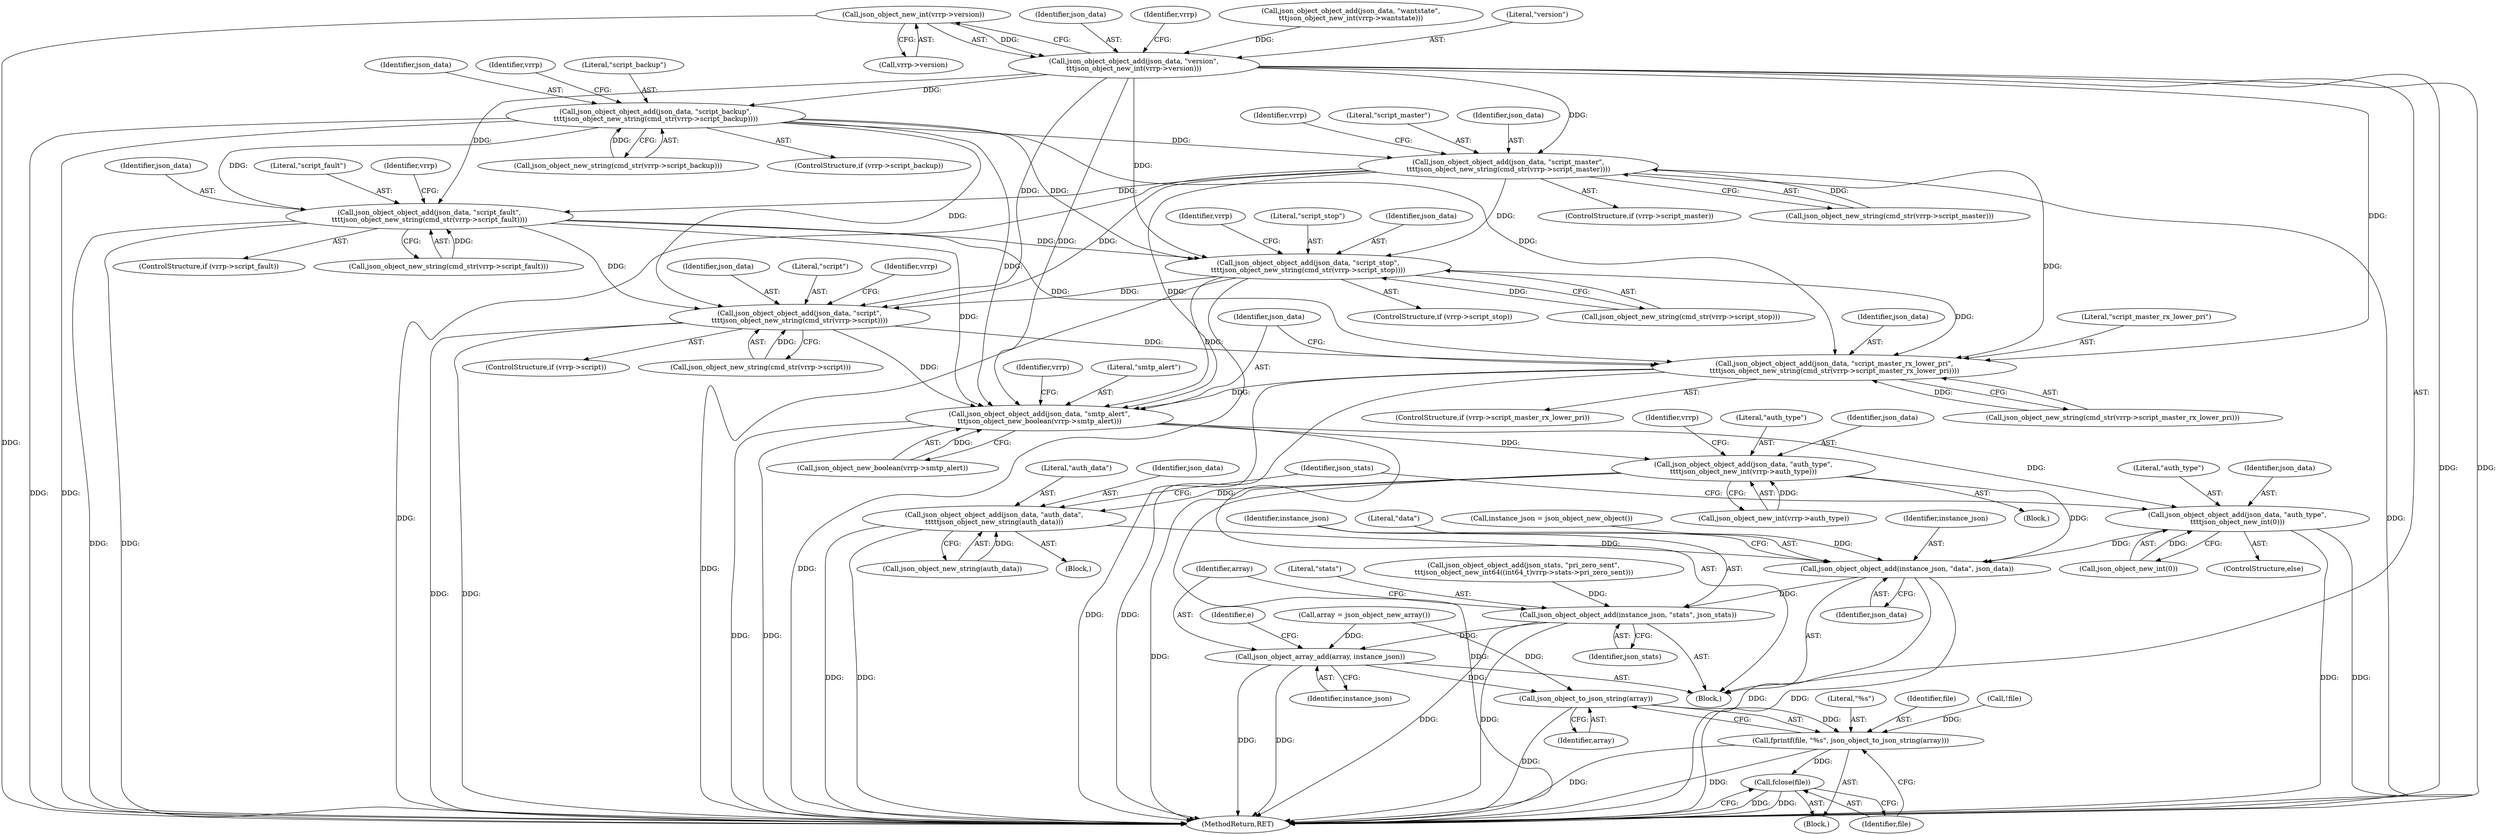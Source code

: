digraph "0_keepalived_04f2d32871bb3b11d7dc024039952f2fe2750306_3@pointer" {
"1000669" [label="(Call,json_object_new_int(vrrp->version))"];
"1000666" [label="(Call,json_object_object_add(json_data, \"version\",\n\t\t\tjson_object_new_int(vrrp->version)))"];
"1000677" [label="(Call,json_object_object_add(json_data, \"script_backup\",\n\t\t\t\tjson_object_new_string(cmd_str(vrrp->script_backup))))"];
"1000689" [label="(Call,json_object_object_add(json_data, \"script_master\",\n\t\t\t\tjson_object_new_string(cmd_str(vrrp->script_master))))"];
"1000701" [label="(Call,json_object_object_add(json_data, \"script_fault\",\n\t\t\t\tjson_object_new_string(cmd_str(vrrp->script_fault))))"];
"1000713" [label="(Call,json_object_object_add(json_data, \"script_stop\",\n\t\t\t\tjson_object_new_string(cmd_str(vrrp->script_stop))))"];
"1000725" [label="(Call,json_object_object_add(json_data, \"script\",\n\t\t\t\tjson_object_new_string(cmd_str(vrrp->script))))"];
"1000737" [label="(Call,json_object_object_add(json_data, \"script_master_rx_lower_pri\",\n\t\t\t\tjson_object_new_string(cmd_str(vrrp->script_master_rx_lower_pri))))"];
"1000745" [label="(Call,json_object_object_add(json_data, \"smtp_alert\",\n\t\t\tjson_object_new_boolean(vrrp->smtp_alert)))"];
"1000757" [label="(Call,json_object_object_add(json_data, \"auth_type\",\n\t\t\t\tjson_object_new_int(vrrp->auth_type)))"];
"1000789" [label="(Call,json_object_object_add(json_data, \"auth_data\",\n\t\t\t\t\tjson_object_new_string(auth_data)))"];
"1000942" [label="(Call,json_object_object_add(instance_json, \"data\", json_data))"];
"1000946" [label="(Call,json_object_object_add(instance_json, \"stats\", json_stats))"];
"1000950" [label="(Call,json_object_array_add(array, instance_json))"];
"1000956" [label="(Call,json_object_to_json_string(array))"];
"1000953" [label="(Call,fprintf(file, \"%s\", json_object_to_json_string(array)))"];
"1000958" [label="(Call,fclose(file))"];
"1000795" [label="(Call,json_object_object_add(json_data, \"auth_type\",\n\t\t\t\tjson_object_new_int(0)))"];
"1000960" [label="(MethodReturn,RET)"];
"1000797" [label="(Literal,\"auth_type\")"];
"1000711" [label="(Identifier,vrrp)"];
"1000723" [label="(Identifier,vrrp)"];
"1000667" [label="(Identifier,json_data)"];
"1000699" [label="(Identifier,vrrp)"];
"1000715" [label="(Literal,\"script_stop\")"];
"1000798" [label="(Call,json_object_new_int(0))"];
"1000794" [label="(ControlStructure,else)"];
"1000946" [label="(Call,json_object_object_add(instance_json, \"stats\", json_stats))"];
"1000680" [label="(Call,json_object_new_string(cmd_str(vrrp->script_backup)))"];
"1000957" [label="(Identifier,array)"];
"1000739" [label="(Literal,\"script_master_rx_lower_pri\")"];
"1000952" [label="(Identifier,instance_json)"];
"1000956" [label="(Call,json_object_to_json_string(array))"];
"1000943" [label="(Identifier,instance_json)"];
"1000958" [label="(Call,fclose(file))"];
"1000691" [label="(Literal,\"script_master\")"];
"1000675" [label="(Identifier,vrrp)"];
"1000128" [label="(Call,array = json_object_new_array())"];
"1000713" [label="(Call,json_object_object_add(json_data, \"script_stop\",\n\t\t\t\tjson_object_new_string(cmd_str(vrrp->script_stop))))"];
"1000945" [label="(Identifier,json_data)"];
"1000789" [label="(Call,json_object_object_add(json_data, \"auth_data\",\n\t\t\t\t\tjson_object_new_string(auth_data)))"];
"1000792" [label="(Call,json_object_new_string(auth_data))"];
"1000959" [label="(Identifier,file)"];
"1000791" [label="(Literal,\"auth_data\")"];
"1000948" [label="(Literal,\"stats\")"];
"1000953" [label="(Call,fprintf(file, \"%s\", json_object_to_json_string(array)))"];
"1000702" [label="(Identifier,json_data)"];
"1000748" [label="(Call,json_object_new_boolean(vrrp->smtp_alert))"];
"1000703" [label="(Literal,\"script_fault\")"];
"1000726" [label="(Identifier,json_data)"];
"1000954" [label="(Identifier,file)"];
"1000666" [label="(Call,json_object_object_add(json_data, \"version\",\n\t\t\tjson_object_new_int(vrrp->version)))"];
"1000102" [label="(Block,)"];
"1000757" [label="(Call,json_object_object_add(json_data, \"auth_type\",\n\t\t\t\tjson_object_new_int(vrrp->auth_type)))"];
"1000770" [label="(Block,)"];
"1000716" [label="(Call,json_object_new_string(cmd_str(vrrp->script_stop)))"];
"1000118" [label="(Call,!file)"];
"1000677" [label="(Call,json_object_object_add(json_data, \"script_backup\",\n\t\t\t\tjson_object_new_string(cmd_str(vrrp->script_backup))))"];
"1000746" [label="(Identifier,json_data)"];
"1000760" [label="(Call,json_object_new_int(vrrp->auth_type))"];
"1000687" [label="(Identifier,vrrp)"];
"1000951" [label="(Identifier,array)"];
"1000697" [label="(ControlStructure,if (vrrp->script_fault))"];
"1000669" [label="(Call,json_object_new_int(vrrp->version))"];
"1000733" [label="(ControlStructure,if (vrrp->script_master_rx_lower_pri))"];
"1000947" [label="(Identifier,instance_json)"];
"1000140" [label="(Identifier,e)"];
"1000659" [label="(Call,json_object_object_add(json_data, \"wantstate\",\n\t\t\tjson_object_new_int(vrrp->wantstate)))"];
"1000767" [label="(Identifier,vrrp)"];
"1000685" [label="(ControlStructure,if (vrrp->script_master))"];
"1000690" [label="(Identifier,json_data)"];
"1000950" [label="(Call,json_object_array_add(array, instance_json))"];
"1000692" [label="(Call,json_object_new_string(cmd_str(vrrp->script_master)))"];
"1000141" [label="(Block,)"];
"1000701" [label="(Call,json_object_object_add(json_data, \"script_fault\",\n\t\t\t\tjson_object_new_string(cmd_str(vrrp->script_fault))))"];
"1000704" [label="(Call,json_object_new_string(cmd_str(vrrp->script_fault)))"];
"1000721" [label="(ControlStructure,if (vrrp->script))"];
"1000942" [label="(Call,json_object_object_add(instance_json, \"data\", json_data))"];
"1000725" [label="(Call,json_object_object_add(json_data, \"script\",\n\t\t\t\tjson_object_new_string(cmd_str(vrrp->script))))"];
"1000944" [label="(Literal,\"data\")"];
"1000670" [label="(Call,vrrp->version)"];
"1000673" [label="(ControlStructure,if (vrrp->script_backup))"];
"1000955" [label="(Literal,\"%s\")"];
"1000689" [label="(Call,json_object_object_add(json_data, \"script_master\",\n\t\t\t\tjson_object_new_string(cmd_str(vrrp->script_master))))"];
"1000709" [label="(ControlStructure,if (vrrp->script_stop))"];
"1000727" [label="(Literal,\"script\")"];
"1000796" [label="(Identifier,json_data)"];
"1000931" [label="(Call,json_object_object_add(json_stats, \"pri_zero_sent\",\n\t\t\tjson_object_new_int64((int64_t)vrrp->stats->pri_zero_sent)))"];
"1000157" [label="(Call,instance_json = json_object_new_object())"];
"1000756" [label="(Block,)"];
"1000714" [label="(Identifier,json_data)"];
"1000949" [label="(Identifier,json_stats)"];
"1000668" [label="(Literal,\"version\")"];
"1000759" [label="(Literal,\"auth_type\")"];
"1000790" [label="(Identifier,json_data)"];
"1000754" [label="(Identifier,vrrp)"];
"1000738" [label="(Identifier,json_data)"];
"1000728" [label="(Call,json_object_new_string(cmd_str(vrrp->script)))"];
"1000735" [label="(Identifier,vrrp)"];
"1000679" [label="(Literal,\"script_backup\")"];
"1000745" [label="(Call,json_object_object_add(json_data, \"smtp_alert\",\n\t\t\tjson_object_new_boolean(vrrp->smtp_alert)))"];
"1000801" [label="(Identifier,json_stats)"];
"1000747" [label="(Literal,\"smtp_alert\")"];
"1000678" [label="(Identifier,json_data)"];
"1000795" [label="(Call,json_object_object_add(json_data, \"auth_type\",\n\t\t\t\tjson_object_new_int(0)))"];
"1000758" [label="(Identifier,json_data)"];
"1000737" [label="(Call,json_object_object_add(json_data, \"script_master_rx_lower_pri\",\n\t\t\t\tjson_object_new_string(cmd_str(vrrp->script_master_rx_lower_pri))))"];
"1000740" [label="(Call,json_object_new_string(cmd_str(vrrp->script_master_rx_lower_pri)))"];
"1000669" -> "1000666"  [label="AST: "];
"1000669" -> "1000670"  [label="CFG: "];
"1000670" -> "1000669"  [label="AST: "];
"1000666" -> "1000669"  [label="CFG: "];
"1000669" -> "1000960"  [label="DDG: "];
"1000669" -> "1000666"  [label="DDG: "];
"1000666" -> "1000141"  [label="AST: "];
"1000667" -> "1000666"  [label="AST: "];
"1000668" -> "1000666"  [label="AST: "];
"1000675" -> "1000666"  [label="CFG: "];
"1000666" -> "1000960"  [label="DDG: "];
"1000666" -> "1000960"  [label="DDG: "];
"1000659" -> "1000666"  [label="DDG: "];
"1000666" -> "1000677"  [label="DDG: "];
"1000666" -> "1000689"  [label="DDG: "];
"1000666" -> "1000701"  [label="DDG: "];
"1000666" -> "1000713"  [label="DDG: "];
"1000666" -> "1000725"  [label="DDG: "];
"1000666" -> "1000737"  [label="DDG: "];
"1000666" -> "1000745"  [label="DDG: "];
"1000677" -> "1000673"  [label="AST: "];
"1000677" -> "1000680"  [label="CFG: "];
"1000678" -> "1000677"  [label="AST: "];
"1000679" -> "1000677"  [label="AST: "];
"1000680" -> "1000677"  [label="AST: "];
"1000687" -> "1000677"  [label="CFG: "];
"1000677" -> "1000960"  [label="DDG: "];
"1000677" -> "1000960"  [label="DDG: "];
"1000680" -> "1000677"  [label="DDG: "];
"1000677" -> "1000689"  [label="DDG: "];
"1000677" -> "1000701"  [label="DDG: "];
"1000677" -> "1000713"  [label="DDG: "];
"1000677" -> "1000725"  [label="DDG: "];
"1000677" -> "1000737"  [label="DDG: "];
"1000677" -> "1000745"  [label="DDG: "];
"1000689" -> "1000685"  [label="AST: "];
"1000689" -> "1000692"  [label="CFG: "];
"1000690" -> "1000689"  [label="AST: "];
"1000691" -> "1000689"  [label="AST: "];
"1000692" -> "1000689"  [label="AST: "];
"1000699" -> "1000689"  [label="CFG: "];
"1000689" -> "1000960"  [label="DDG: "];
"1000689" -> "1000960"  [label="DDG: "];
"1000692" -> "1000689"  [label="DDG: "];
"1000689" -> "1000701"  [label="DDG: "];
"1000689" -> "1000713"  [label="DDG: "];
"1000689" -> "1000725"  [label="DDG: "];
"1000689" -> "1000737"  [label="DDG: "];
"1000689" -> "1000745"  [label="DDG: "];
"1000701" -> "1000697"  [label="AST: "];
"1000701" -> "1000704"  [label="CFG: "];
"1000702" -> "1000701"  [label="AST: "];
"1000703" -> "1000701"  [label="AST: "];
"1000704" -> "1000701"  [label="AST: "];
"1000711" -> "1000701"  [label="CFG: "];
"1000701" -> "1000960"  [label="DDG: "];
"1000701" -> "1000960"  [label="DDG: "];
"1000704" -> "1000701"  [label="DDG: "];
"1000701" -> "1000713"  [label="DDG: "];
"1000701" -> "1000725"  [label="DDG: "];
"1000701" -> "1000737"  [label="DDG: "];
"1000701" -> "1000745"  [label="DDG: "];
"1000713" -> "1000709"  [label="AST: "];
"1000713" -> "1000716"  [label="CFG: "];
"1000714" -> "1000713"  [label="AST: "];
"1000715" -> "1000713"  [label="AST: "];
"1000716" -> "1000713"  [label="AST: "];
"1000723" -> "1000713"  [label="CFG: "];
"1000713" -> "1000960"  [label="DDG: "];
"1000713" -> "1000960"  [label="DDG: "];
"1000716" -> "1000713"  [label="DDG: "];
"1000713" -> "1000725"  [label="DDG: "];
"1000713" -> "1000737"  [label="DDG: "];
"1000713" -> "1000745"  [label="DDG: "];
"1000725" -> "1000721"  [label="AST: "];
"1000725" -> "1000728"  [label="CFG: "];
"1000726" -> "1000725"  [label="AST: "];
"1000727" -> "1000725"  [label="AST: "];
"1000728" -> "1000725"  [label="AST: "];
"1000735" -> "1000725"  [label="CFG: "];
"1000725" -> "1000960"  [label="DDG: "];
"1000725" -> "1000960"  [label="DDG: "];
"1000728" -> "1000725"  [label="DDG: "];
"1000725" -> "1000737"  [label="DDG: "];
"1000725" -> "1000745"  [label="DDG: "];
"1000737" -> "1000733"  [label="AST: "];
"1000737" -> "1000740"  [label="CFG: "];
"1000738" -> "1000737"  [label="AST: "];
"1000739" -> "1000737"  [label="AST: "];
"1000740" -> "1000737"  [label="AST: "];
"1000746" -> "1000737"  [label="CFG: "];
"1000737" -> "1000960"  [label="DDG: "];
"1000737" -> "1000960"  [label="DDG: "];
"1000740" -> "1000737"  [label="DDG: "];
"1000737" -> "1000745"  [label="DDG: "];
"1000745" -> "1000141"  [label="AST: "];
"1000745" -> "1000748"  [label="CFG: "];
"1000746" -> "1000745"  [label="AST: "];
"1000747" -> "1000745"  [label="AST: "];
"1000748" -> "1000745"  [label="AST: "];
"1000754" -> "1000745"  [label="CFG: "];
"1000745" -> "1000960"  [label="DDG: "];
"1000745" -> "1000960"  [label="DDG: "];
"1000748" -> "1000745"  [label="DDG: "];
"1000745" -> "1000757"  [label="DDG: "];
"1000745" -> "1000795"  [label="DDG: "];
"1000757" -> "1000756"  [label="AST: "];
"1000757" -> "1000760"  [label="CFG: "];
"1000758" -> "1000757"  [label="AST: "];
"1000759" -> "1000757"  [label="AST: "];
"1000760" -> "1000757"  [label="AST: "];
"1000767" -> "1000757"  [label="CFG: "];
"1000757" -> "1000960"  [label="DDG: "];
"1000757" -> "1000960"  [label="DDG: "];
"1000760" -> "1000757"  [label="DDG: "];
"1000757" -> "1000789"  [label="DDG: "];
"1000757" -> "1000942"  [label="DDG: "];
"1000789" -> "1000770"  [label="AST: "];
"1000789" -> "1000792"  [label="CFG: "];
"1000790" -> "1000789"  [label="AST: "];
"1000791" -> "1000789"  [label="AST: "];
"1000792" -> "1000789"  [label="AST: "];
"1000801" -> "1000789"  [label="CFG: "];
"1000789" -> "1000960"  [label="DDG: "];
"1000789" -> "1000960"  [label="DDG: "];
"1000792" -> "1000789"  [label="DDG: "];
"1000789" -> "1000942"  [label="DDG: "];
"1000942" -> "1000141"  [label="AST: "];
"1000942" -> "1000945"  [label="CFG: "];
"1000943" -> "1000942"  [label="AST: "];
"1000944" -> "1000942"  [label="AST: "];
"1000945" -> "1000942"  [label="AST: "];
"1000947" -> "1000942"  [label="CFG: "];
"1000942" -> "1000960"  [label="DDG: "];
"1000942" -> "1000960"  [label="DDG: "];
"1000157" -> "1000942"  [label="DDG: "];
"1000795" -> "1000942"  [label="DDG: "];
"1000942" -> "1000946"  [label="DDG: "];
"1000946" -> "1000141"  [label="AST: "];
"1000946" -> "1000949"  [label="CFG: "];
"1000947" -> "1000946"  [label="AST: "];
"1000948" -> "1000946"  [label="AST: "];
"1000949" -> "1000946"  [label="AST: "];
"1000951" -> "1000946"  [label="CFG: "];
"1000946" -> "1000960"  [label="DDG: "];
"1000946" -> "1000960"  [label="DDG: "];
"1000931" -> "1000946"  [label="DDG: "];
"1000946" -> "1000950"  [label="DDG: "];
"1000950" -> "1000141"  [label="AST: "];
"1000950" -> "1000952"  [label="CFG: "];
"1000951" -> "1000950"  [label="AST: "];
"1000952" -> "1000950"  [label="AST: "];
"1000140" -> "1000950"  [label="CFG: "];
"1000950" -> "1000960"  [label="DDG: "];
"1000950" -> "1000960"  [label="DDG: "];
"1000128" -> "1000950"  [label="DDG: "];
"1000950" -> "1000956"  [label="DDG: "];
"1000956" -> "1000953"  [label="AST: "];
"1000956" -> "1000957"  [label="CFG: "];
"1000957" -> "1000956"  [label="AST: "];
"1000953" -> "1000956"  [label="CFG: "];
"1000956" -> "1000960"  [label="DDG: "];
"1000956" -> "1000953"  [label="DDG: "];
"1000128" -> "1000956"  [label="DDG: "];
"1000953" -> "1000102"  [label="AST: "];
"1000954" -> "1000953"  [label="AST: "];
"1000955" -> "1000953"  [label="AST: "];
"1000959" -> "1000953"  [label="CFG: "];
"1000953" -> "1000960"  [label="DDG: "];
"1000953" -> "1000960"  [label="DDG: "];
"1000118" -> "1000953"  [label="DDG: "];
"1000953" -> "1000958"  [label="DDG: "];
"1000958" -> "1000102"  [label="AST: "];
"1000958" -> "1000959"  [label="CFG: "];
"1000959" -> "1000958"  [label="AST: "];
"1000960" -> "1000958"  [label="CFG: "];
"1000958" -> "1000960"  [label="DDG: "];
"1000958" -> "1000960"  [label="DDG: "];
"1000795" -> "1000794"  [label="AST: "];
"1000795" -> "1000798"  [label="CFG: "];
"1000796" -> "1000795"  [label="AST: "];
"1000797" -> "1000795"  [label="AST: "];
"1000798" -> "1000795"  [label="AST: "];
"1000801" -> "1000795"  [label="CFG: "];
"1000795" -> "1000960"  [label="DDG: "];
"1000795" -> "1000960"  [label="DDG: "];
"1000798" -> "1000795"  [label="DDG: "];
}
